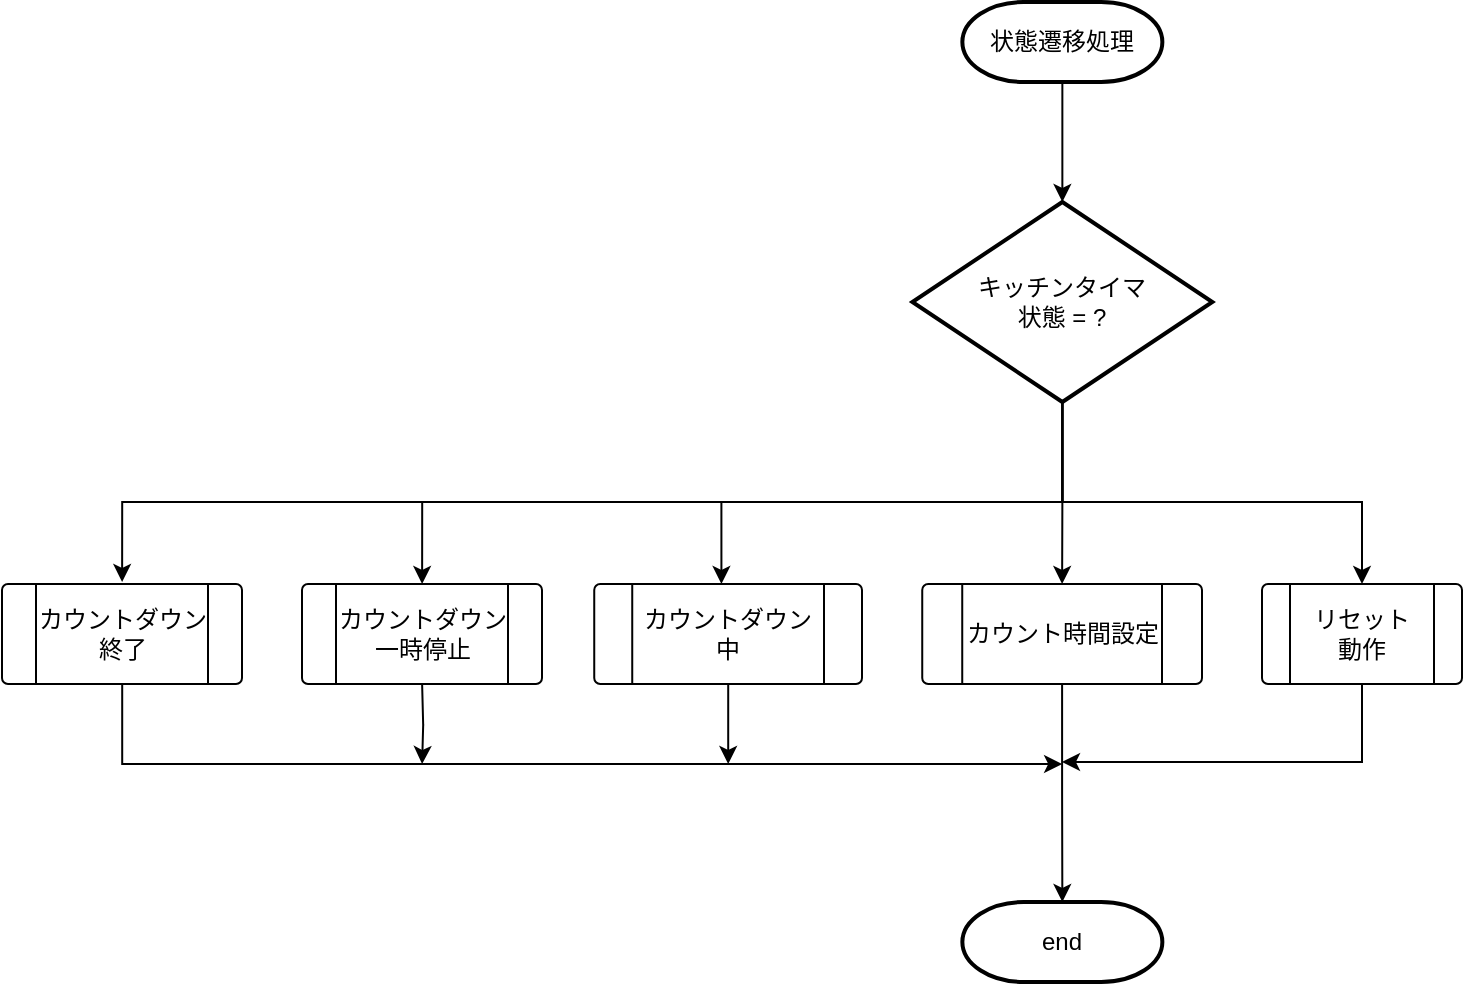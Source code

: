 <mxfile version="13.3.5" type="device" pages="6"><diagram id="Bt_VYkWsgdvNf8LFAZQL" name="状態遷移処理"><mxGraphModel dx="1827" dy="1161" grid="1" gridSize="10" guides="1" tooltips="1" connect="1" arrows="1" fold="1" page="1" pageScale="1" pageWidth="827" pageHeight="1169" math="0" shadow="0"><root><mxCell id="Fo9mTiif_kmbdRbm_oBY-0"/><mxCell id="Fo9mTiif_kmbdRbm_oBY-1" parent="Fo9mTiif_kmbdRbm_oBY-0"/><mxCell id="Fo9mTiif_kmbdRbm_oBY-2" value="" style="edgeStyle=orthogonalEdgeStyle;rounded=0;orthogonalLoop=1;jettySize=auto;html=1;" parent="Fo9mTiif_kmbdRbm_oBY-1" source="Fo9mTiif_kmbdRbm_oBY-6" edge="1"><mxGeometry relative="1" as="geometry"><mxPoint x="-239.94" y="601" as="targetPoint"/></mxGeometry></mxCell><mxCell id="Fo9mTiif_kmbdRbm_oBY-3" style="edgeStyle=orthogonalEdgeStyle;rounded=0;orthogonalLoop=1;jettySize=auto;html=1;entryX=0.5;entryY=0;entryDx=0;entryDy=0;" parent="Fo9mTiif_kmbdRbm_oBY-1" edge="1"><mxGeometry relative="1" as="geometry"><mxPoint x="-239.94" y="560" as="sourcePoint"/><Array as="points"><mxPoint x="-709.94" y="560"/></Array><mxPoint x="-709.94" y="600" as="targetPoint"/></mxGeometry></mxCell><mxCell id="Fo9mTiif_kmbdRbm_oBY-4" style="edgeStyle=orthogonalEdgeStyle;rounded=0;orthogonalLoop=1;jettySize=auto;html=1;entryX=0.5;entryY=0;entryDx=0;entryDy=0;" parent="Fo9mTiif_kmbdRbm_oBY-1" source="Fo9mTiif_kmbdRbm_oBY-6" edge="1"><mxGeometry relative="1" as="geometry"><Array as="points"><mxPoint x="-240" y="560"/><mxPoint x="-560" y="560"/></Array><mxPoint x="-559.94" y="601" as="targetPoint"/></mxGeometry></mxCell><mxCell id="Fo9mTiif_kmbdRbm_oBY-5" style="edgeStyle=orthogonalEdgeStyle;rounded=0;orthogonalLoop=1;jettySize=auto;html=1;entryX=0.475;entryY=0;entryDx=0;entryDy=0;entryPerimeter=0;" parent="Fo9mTiif_kmbdRbm_oBY-1" source="Fo9mTiif_kmbdRbm_oBY-6" target="Fo9mTiif_kmbdRbm_oBY-10" edge="1"><mxGeometry relative="1" as="geometry"><Array as="points"><mxPoint x="-240" y="560"/><mxPoint x="-410" y="560"/></Array></mxGeometry></mxCell><mxCell id="cRi014NsyembopC0yoF6-1" style="edgeStyle=orthogonalEdgeStyle;rounded=0;orthogonalLoop=1;jettySize=auto;html=1;" edge="1" parent="Fo9mTiif_kmbdRbm_oBY-1" source="Fo9mTiif_kmbdRbm_oBY-6" target="cRi014NsyembopC0yoF6-0"><mxGeometry relative="1" as="geometry"><Array as="points"><mxPoint x="-240" y="560"/><mxPoint x="-90" y="560"/></Array></mxGeometry></mxCell><mxCell id="Fo9mTiif_kmbdRbm_oBY-6" value="キッチンタイマ&lt;br&gt;状態 = ?" style="strokeWidth=2;html=1;shape=mxgraph.flowchart.decision;whiteSpace=wrap;" parent="Fo9mTiif_kmbdRbm_oBY-1" vertex="1"><mxGeometry x="-314.82" y="410" width="150" height="100" as="geometry"/></mxCell><mxCell id="Fo9mTiif_kmbdRbm_oBY-7" style="edgeStyle=orthogonalEdgeStyle;rounded=0;orthogonalLoop=1;jettySize=auto;html=1;" parent="Fo9mTiif_kmbdRbm_oBY-1" edge="1"><mxGeometry relative="1" as="geometry"><mxPoint x="-239.94" y="691" as="targetPoint"/><Array as="points"><mxPoint x="-709.94" y="691"/></Array><mxPoint x="-709.9" y="651" as="sourcePoint"/></mxGeometry></mxCell><mxCell id="Fo9mTiif_kmbdRbm_oBY-8" style="edgeStyle=orthogonalEdgeStyle;rounded=0;orthogonalLoop=1;jettySize=auto;html=1;" parent="Fo9mTiif_kmbdRbm_oBY-1" edge="1"><mxGeometry relative="1" as="geometry"><mxPoint x="-559.94" y="691" as="targetPoint"/><mxPoint x="-559.94" y="651" as="sourcePoint"/></mxGeometry></mxCell><mxCell id="Fo9mTiif_kmbdRbm_oBY-9" style="edgeStyle=orthogonalEdgeStyle;rounded=0;orthogonalLoop=1;jettySize=auto;html=1;" parent="Fo9mTiif_kmbdRbm_oBY-1" source="Fo9mTiif_kmbdRbm_oBY-10" edge="1"><mxGeometry relative="1" as="geometry"><mxPoint x="-406.94" y="691" as="targetPoint"/><Array as="points"><mxPoint x="-406.94" y="691"/></Array></mxGeometry></mxCell><mxCell id="Fo9mTiif_kmbdRbm_oBY-10" value="カウントダウン&lt;br&gt;中" style="verticalLabelPosition=middle;verticalAlign=middle;html=1;shape=process;whiteSpace=wrap;rounded=1;size=0.14;arcSize=6;labelPosition=center;align=center;" parent="Fo9mTiif_kmbdRbm_oBY-1" vertex="1"><mxGeometry x="-473.88" y="601" width="133.88" height="50" as="geometry"/></mxCell><mxCell id="Fo9mTiif_kmbdRbm_oBY-11" value="" style="edgeStyle=orthogonalEdgeStyle;rounded=0;orthogonalLoop=1;jettySize=auto;html=1;entryX=0.5;entryY=0;entryDx=0;entryDy=0;entryPerimeter=0;" parent="Fo9mTiif_kmbdRbm_oBY-1" source="Fo9mTiif_kmbdRbm_oBY-12" target="dtoQ_cVh7KK3qwAWxBRZ-2" edge="1"><mxGeometry relative="1" as="geometry"><mxPoint x="-239.94" y="751" as="targetPoint"/></mxGeometry></mxCell><mxCell id="Fo9mTiif_kmbdRbm_oBY-12" value="カウント時間設定" style="verticalLabelPosition=middle;verticalAlign=middle;html=1;shape=process;whiteSpace=wrap;rounded=1;size=0.14;arcSize=6;labelPosition=center;align=center;" parent="Fo9mTiif_kmbdRbm_oBY-1" vertex="1"><mxGeometry x="-309.88" y="601" width="139.88" height="50" as="geometry"/></mxCell><mxCell id="Fo9mTiif_kmbdRbm_oBY-13" value="カウントダウン&lt;br&gt;終了" style="verticalLabelPosition=middle;verticalAlign=middle;html=1;shape=process;whiteSpace=wrap;rounded=1;size=0.14;arcSize=6;labelPosition=center;align=center;" parent="Fo9mTiif_kmbdRbm_oBY-1" vertex="1"><mxGeometry x="-770" y="601" width="120" height="50" as="geometry"/></mxCell><mxCell id="Fo9mTiif_kmbdRbm_oBY-14" value="カウントダウン一時停止" style="verticalLabelPosition=middle;verticalAlign=middle;html=1;shape=process;whiteSpace=wrap;rounded=1;size=0.14;arcSize=6;labelPosition=center;align=center;" parent="Fo9mTiif_kmbdRbm_oBY-1" vertex="1"><mxGeometry x="-620" y="601" width="120" height="50" as="geometry"/></mxCell><mxCell id="dtoQ_cVh7KK3qwAWxBRZ-1" value="" style="edgeStyle=orthogonalEdgeStyle;rounded=0;orthogonalLoop=1;jettySize=auto;html=1;entryX=0.5;entryY=0;entryDx=0;entryDy=0;entryPerimeter=0;" parent="Fo9mTiif_kmbdRbm_oBY-1" source="dtoQ_cVh7KK3qwAWxBRZ-0" target="Fo9mTiif_kmbdRbm_oBY-6" edge="1"><mxGeometry relative="1" as="geometry"><mxPoint x="-239.94" y="370" as="targetPoint"/></mxGeometry></mxCell><mxCell id="dtoQ_cVh7KK3qwAWxBRZ-0" value="状態遷移処理" style="strokeWidth=2;html=1;shape=mxgraph.flowchart.terminator;whiteSpace=wrap;" parent="Fo9mTiif_kmbdRbm_oBY-1" vertex="1"><mxGeometry x="-289.82" y="310" width="100" height="40" as="geometry"/></mxCell><mxCell id="dtoQ_cVh7KK3qwAWxBRZ-2" value="end" style="strokeWidth=2;html=1;shape=mxgraph.flowchart.terminator;whiteSpace=wrap;" parent="Fo9mTiif_kmbdRbm_oBY-1" vertex="1"><mxGeometry x="-289.82" y="760" width="100" height="40" as="geometry"/></mxCell><mxCell id="cRi014NsyembopC0yoF6-2" style="edgeStyle=orthogonalEdgeStyle;rounded=0;orthogonalLoop=1;jettySize=auto;html=1;" edge="1" parent="Fo9mTiif_kmbdRbm_oBY-1" source="cRi014NsyembopC0yoF6-0"><mxGeometry relative="1" as="geometry"><mxPoint x="-240" y="690" as="targetPoint"/><Array as="points"><mxPoint x="-90" y="690"/></Array></mxGeometry></mxCell><mxCell id="cRi014NsyembopC0yoF6-0" value="リセット&lt;br&gt;動作" style="verticalLabelPosition=middle;verticalAlign=middle;html=1;shape=process;whiteSpace=wrap;rounded=1;size=0.14;arcSize=6;labelPosition=center;align=center;" vertex="1" parent="Fo9mTiif_kmbdRbm_oBY-1"><mxGeometry x="-140.0" y="601" width="100" height="50" as="geometry"/></mxCell></root></mxGraphModel></diagram><diagram name="カウント時間設定" id="tLyKWp7qAsRB28wac82U"><mxGraphModel dx="3324" dy="1644" grid="1" gridSize="10" guides="1" tooltips="1" connect="1" arrows="1" fold="1" page="1" pageScale="1" pageWidth="827" pageHeight="1169" math="0" shadow="0"><root><mxCell id="G7dOKKh25_MZbCcrWpyw-0"/><mxCell id="G7dOKKh25_MZbCcrWpyw-1" parent="G7dOKKh25_MZbCcrWpyw-0"/><mxCell id="YCsieXRak2XcZomdGNn9-15" value="" style="edgeStyle=orthogonalEdgeStyle;rounded=0;orthogonalLoop=1;jettySize=auto;html=1;entryX=0.5;entryY=0;entryDx=0;entryDy=0;entryPerimeter=0;" parent="G7dOKKh25_MZbCcrWpyw-1" source="G7dOKKh25_MZbCcrWpyw-2" target="PRw-ZUvJCtGYPwpCF5q1-1" edge="1"><mxGeometry relative="1" as="geometry"><mxPoint x="501" y="100" as="targetPoint"/></mxGeometry></mxCell><mxCell id="G7dOKKh25_MZbCcrWpyw-2" value="分スイッチ&lt;br&gt;処理" style="strokeWidth=2;html=1;shape=mxgraph.flowchart.terminator;whiteSpace=wrap;" parent="G7dOKKh25_MZbCcrWpyw-1" vertex="1"><mxGeometry x="480" y="50" width="100" height="40" as="geometry"/></mxCell><mxCell id="YCsieXRak2XcZomdGNn9-28" value="スイッチの状態&lt;br&gt;・押された状態 → 押して離した時&lt;br&gt;・押し続けている状態 → 押したあと、まだ離していない時" style="shape=note;whiteSpace=wrap;html=1;size=14;verticalAlign=top;align=left;spacingTop=-6;" parent="G7dOKKh25_MZbCcrWpyw-1" vertex="1"><mxGeometry x="226" y="90" width="190" height="70" as="geometry"/></mxCell><mxCell id="PRw-ZUvJCtGYPwpCF5q1-36" style="edgeStyle=orthogonalEdgeStyle;rounded=0;orthogonalLoop=1;jettySize=auto;html=1;exitX=0.497;exitY=0.982;exitDx=0;exitDy=0;exitPerimeter=0;" parent="G7dOKKh25_MZbCcrWpyw-1" source="XPm6FaZmmo4bMirsRHuz-5" edge="1"><mxGeometry relative="1" as="geometry"><mxPoint x="820" y="540" as="targetPoint"/><Array as="points"><mxPoint x="820" y="504"/><mxPoint x="820" y="504"/></Array><mxPoint x="820" y="490.5" as="sourcePoint"/></mxGeometry></mxCell><mxCell id="AEPvhZBk-K4YY_FG6Bck-11" style="edgeStyle=orthogonalEdgeStyle;rounded=0;orthogonalLoop=1;jettySize=auto;html=1;exitX=0.5;exitY=1;exitDx=0;exitDy=0;" parent="G7dOKKh25_MZbCcrWpyw-1" source="XPm6FaZmmo4bMirsRHuz-10" target="PRw-ZUvJCtGYPwpCF5q1-39" edge="1"><mxGeometry relative="1" as="geometry"><mxPoint x="530" y="484" as="sourcePoint"/><mxPoint x="530" y="839" as="targetPoint"/></mxGeometry></mxCell><mxCell id="PRw-ZUvJCtGYPwpCF5q1-5" value="" style="edgeStyle=orthogonalEdgeStyle;rounded=0;orthogonalLoop=1;jettySize=auto;html=1;entryX=0.5;entryY=0;entryDx=0;entryDy=0;" parent="G7dOKKh25_MZbCcrWpyw-1" source="PRw-ZUvJCtGYPwpCF5q1-1" target="XPm6FaZmmo4bMirsRHuz-37" edge="1"><mxGeometry relative="1" as="geometry"><mxPoint x="530" y="310" as="targetPoint"/><Array as="points"/></mxGeometry></mxCell><mxCell id="ePP8m3Le7ad55T8IsWoJ-17" style="edgeStyle=orthogonalEdgeStyle;rounded=0;orthogonalLoop=1;jettySize=auto;html=1;" parent="G7dOKKh25_MZbCcrWpyw-1" source="PRw-ZUvJCtGYPwpCF5q1-1" edge="1"><mxGeometry relative="1" as="geometry"><mxPoint x="531" y="540" as="targetPoint"/><Array as="points"><mxPoint x="530" y="260"/><mxPoint x="910" y="260"/><mxPoint x="910" y="540"/></Array></mxGeometry></mxCell><mxCell id="AEPvhZBk-K4YY_FG6Bck-16" style="edgeStyle=orthogonalEdgeStyle;rounded=0;orthogonalLoop=1;jettySize=auto;html=1;entryX=0.5;entryY=0;entryDx=0;entryDy=0;" parent="G7dOKKh25_MZbCcrWpyw-1" source="PRw-ZUvJCtGYPwpCF5q1-1" target="XPm6FaZmmo4bMirsRHuz-5" edge="1"><mxGeometry relative="1" as="geometry"><Array as="points"><mxPoint x="530" y="260"/><mxPoint x="820" y="260"/></Array><mxPoint x="820" y="324.5" as="targetPoint"/></mxGeometry></mxCell><mxCell id="XPm6FaZmmo4bMirsRHuz-1" style="edgeStyle=orthogonalEdgeStyle;rounded=0;orthogonalLoop=1;jettySize=auto;html=1;entryX=0.5;entryY=0;entryDx=0;entryDy=0;" edge="1" parent="G7dOKKh25_MZbCcrWpyw-1" source="PRw-ZUvJCtGYPwpCF5q1-1" target="XPm6FaZmmo4bMirsRHuz-32"><mxGeometry relative="1" as="geometry"><mxPoint x="680" y="300" as="targetPoint"/><Array as="points"><mxPoint x="530" y="260"/><mxPoint x="680" y="260"/></Array></mxGeometry></mxCell><mxCell id="PRw-ZUvJCtGYPwpCF5q1-1" value="分スイッチ&lt;br&gt;の&lt;br&gt;状態 = ?" style="strokeWidth=2;html=1;shape=mxgraph.flowchart.decision;whiteSpace=wrap;" parent="G7dOKKh25_MZbCcrWpyw-1" vertex="1"><mxGeometry x="465" y="128" width="130" height="100" as="geometry"/></mxCell><mxCell id="PRw-ZUvJCtGYPwpCF5q1-39" value="end" style="strokeWidth=2;html=1;shape=mxgraph.flowchart.terminator;whiteSpace=wrap;" parent="G7dOKKh25_MZbCcrWpyw-1" vertex="1"><mxGeometry x="480" y="563" width="100" height="40" as="geometry"/></mxCell><mxCell id="ePP8m3Le7ad55T8IsWoJ-2" value="長押し1段階" style="text;html=1;align=center;verticalAlign=middle;resizable=0;points=[];autosize=1;" parent="G7dOKKh25_MZbCcrWpyw-1" vertex="1"><mxGeometry x="690" y="265" width="80" height="20" as="geometry"/></mxCell><mxCell id="AEPvhZBk-K4YY_FG6Bck-38" value="" style="edgeStyle=orthogonalEdgeStyle;rounded=0;orthogonalLoop=1;jettySize=auto;html=1;" parent="G7dOKKh25_MZbCcrWpyw-1" source="AEPvhZBk-K4YY_FG6Bck-0" target="AEPvhZBk-K4YY_FG6Bck-3" edge="1"><mxGeometry relative="1" as="geometry"/></mxCell><mxCell id="AEPvhZBk-K4YY_FG6Bck-0" value="カウント時間設定" style="strokeWidth=2;html=1;shape=mxgraph.flowchart.terminator;whiteSpace=wrap;" parent="G7dOKKh25_MZbCcrWpyw-1" vertex="1"><mxGeometry x="90" y="10" width="100" height="40" as="geometry"/></mxCell><mxCell id="AEPvhZBk-K4YY_FG6Bck-39" value="" style="edgeStyle=orthogonalEdgeStyle;rounded=0;orthogonalLoop=1;jettySize=auto;html=1;" parent="G7dOKKh25_MZbCcrWpyw-1" source="AEPvhZBk-K4YY_FG6Bck-3" target="AEPvhZBk-K4YY_FG6Bck-4" edge="1"><mxGeometry relative="1" as="geometry"/></mxCell><mxCell id="AEPvhZBk-K4YY_FG6Bck-3" value="分スイッチ&lt;br&gt;処理" style="verticalLabelPosition=middle;verticalAlign=middle;html=1;shape=process;whiteSpace=wrap;rounded=1;size=0.14;arcSize=6;labelPosition=center;align=center;" parent="G7dOKKh25_MZbCcrWpyw-1" vertex="1"><mxGeometry x="90" y="88" width="100" height="60" as="geometry"/></mxCell><mxCell id="AEPvhZBk-K4YY_FG6Bck-40" value="" style="edgeStyle=orthogonalEdgeStyle;rounded=0;orthogonalLoop=1;jettySize=auto;html=1;entryX=0.5;entryY=0;entryDx=0;entryDy=0;entryPerimeter=0;" parent="G7dOKKh25_MZbCcrWpyw-1" source="AEPvhZBk-K4YY_FG6Bck-4" target="jn9VDQg3DoPVwZgLKGek-1" edge="1"><mxGeometry relative="1" as="geometry"><mxPoint x="140" y="336" as="targetPoint"/></mxGeometry></mxCell><mxCell id="AEPvhZBk-K4YY_FG6Bck-4" value="秒スイッチ&lt;br&gt;処理" style="verticalLabelPosition=middle;verticalAlign=middle;html=1;shape=process;whiteSpace=wrap;rounded=1;size=0.14;arcSize=6;labelPosition=center;align=center;" parent="G7dOKKh25_MZbCcrWpyw-1" vertex="1"><mxGeometry x="90" y="189" width="100" height="60" as="geometry"/></mxCell><mxCell id="AEPvhZBk-K4YY_FG6Bck-17" value="短押し&lt;br&gt;立ち上がり" style="text;html=1;align=center;verticalAlign=middle;resizable=0;points=[];autosize=1;" parent="G7dOKKh25_MZbCcrWpyw-1" vertex="1"><mxGeometry x="820" y="260" width="80" height="30" as="geometry"/></mxCell><mxCell id="AEPvhZBk-K4YY_FG6Bck-18" value="押されて&lt;br&gt;いない&lt;br&gt;or&lt;br&gt;その他" style="text;html=1;align=center;verticalAlign=middle;resizable=0;points=[];autosize=1;" parent="G7dOKKh25_MZbCcrWpyw-1" vertex="1"><mxGeometry x="910" y="265" width="60" height="60" as="geometry"/></mxCell><mxCell id="jn9VDQg3DoPVwZgLKGek-0" value="end" style="strokeWidth=2;html=1;shape=mxgraph.flowchart.terminator;whiteSpace=wrap;" parent="G7dOKKh25_MZbCcrWpyw-1" vertex="1"><mxGeometry x="90" y="1122" width="100" height="40" as="geometry"/></mxCell><mxCell id="jn9VDQg3DoPVwZgLKGek-2" value="" style="edgeStyle=orthogonalEdgeStyle;rounded=0;orthogonalLoop=1;jettySize=auto;html=1;" parent="G7dOKKh25_MZbCcrWpyw-1" source="jn9VDQg3DoPVwZgLKGek-1" edge="1"><mxGeometry relative="1" as="geometry"><mxPoint x="140" y="425" as="targetPoint"/></mxGeometry></mxCell><mxCell id="jn9VDQg3DoPVwZgLKGek-7" style="edgeStyle=orthogonalEdgeStyle;rounded=0;orthogonalLoop=1;jettySize=auto;html=1;" parent="G7dOKKh25_MZbCcrWpyw-1" source="jn9VDQg3DoPVwZgLKGek-1" edge="1"><mxGeometry relative="1" as="geometry"><mxPoint x="140" y="810" as="targetPoint"/><Array as="points"><mxPoint x="280" y="335"/><mxPoint x="280" y="810"/><mxPoint x="140" y="810"/></Array></mxGeometry></mxCell><mxCell id="jn9VDQg3DoPVwZgLKGek-1" value="スタートストップ&lt;br&gt;スイッチ状態は&lt;br&gt;ONか" style="strokeWidth=2;html=1;shape=mxgraph.flowchart.decision;whiteSpace=wrap;" parent="G7dOKKh25_MZbCcrWpyw-1" vertex="1"><mxGeometry x="60" y="285" width="160" height="100" as="geometry"/></mxCell><mxCell id="jn9VDQg3DoPVwZgLKGek-6" value="" style="edgeStyle=orthogonalEdgeStyle;rounded=0;orthogonalLoop=1;jettySize=auto;html=1;entryX=0.5;entryY=0;entryDx=0;entryDy=0;entryPerimeter=0;" parent="G7dOKKh25_MZbCcrWpyw-1" source="jn9VDQg3DoPVwZgLKGek-4" target="jn9VDQg3DoPVwZgLKGek-13" edge="1"><mxGeometry relative="1" as="geometry"><mxPoint x="140" y="690" as="targetPoint"/></mxGeometry></mxCell><mxCell id="jn9VDQg3DoPVwZgLKGek-4" value="キッチンタイマー状態を&lt;br&gt;カウントダウン中&lt;br&gt;へ変更" style="rounded=1;whiteSpace=wrap;html=1;absoluteArcSize=1;arcSize=14;strokeWidth=2;" parent="G7dOKKh25_MZbCcrWpyw-1" vertex="1"><mxGeometry x="70" y="730" width="140" height="55.5" as="geometry"/></mxCell><mxCell id="jn9VDQg3DoPVwZgLKGek-5" style="edgeStyle=orthogonalEdgeStyle;rounded=0;orthogonalLoop=1;jettySize=auto;html=1;exitX=0.5;exitY=1;exitDx=0;exitDy=0;" parent="G7dOKKh25_MZbCcrWpyw-1" source="jn9VDQg3DoPVwZgLKGek-4" target="jn9VDQg3DoPVwZgLKGek-4" edge="1"><mxGeometry relative="1" as="geometry"/></mxCell><mxCell id="jn9VDQg3DoPVwZgLKGek-9" value="NO" style="text;html=1;align=center;verticalAlign=middle;resizable=0;points=[];autosize=1;" parent="G7dOKKh25_MZbCcrWpyw-1" vertex="1"><mxGeometry x="220" y="315" width="30" height="20" as="geometry"/></mxCell><mxCell id="jn9VDQg3DoPVwZgLKGek-11" value="YES" style="text;html=1;align=center;verticalAlign=middle;resizable=0;points=[];autosize=1;" parent="G7dOKKh25_MZbCcrWpyw-1" vertex="1"><mxGeometry x="140" y="404" width="40" height="20" as="geometry"/></mxCell><mxCell id="jn9VDQg3DoPVwZgLKGek-17" value="" style="edgeStyle=orthogonalEdgeStyle;rounded=0;orthogonalLoop=1;jettySize=auto;html=1;entryX=0.5;entryY=0;entryDx=0;entryDy=0;" parent="G7dOKKh25_MZbCcrWpyw-1" source="jn9VDQg3DoPVwZgLKGek-13" target="jn9VDQg3DoPVwZgLKGek-16" edge="1"><mxGeometry relative="1" as="geometry"><mxPoint x="135" y="1000" as="targetPoint"/></mxGeometry></mxCell><mxCell id="jn9VDQg3DoPVwZgLKGek-19" value="" style="edgeStyle=orthogonalEdgeStyle;rounded=0;orthogonalLoop=1;jettySize=auto;html=1;" parent="G7dOKKh25_MZbCcrWpyw-1" source="jn9VDQg3DoPVwZgLKGek-13" edge="1"><mxGeometry relative="1" as="geometry"><mxPoint x="140" y="1082" as="targetPoint"/><Array as="points"><mxPoint x="275" y="900"/><mxPoint x="275" y="1082"/></Array></mxGeometry></mxCell><mxCell id="jn9VDQg3DoPVwZgLKGek-13" value="リセットスイッチ&lt;br&gt;状態はONか？" style="strokeWidth=2;html=1;shape=mxgraph.flowchart.decision;whiteSpace=wrap;" parent="G7dOKKh25_MZbCcrWpyw-1" vertex="1"><mxGeometry x="70" y="850" width="140" height="100" as="geometry"/></mxCell><mxCell id="jn9VDQg3DoPVwZgLKGek-14" value="NO" style="text;html=1;align=center;verticalAlign=middle;resizable=0;points=[];autosize=1;" parent="G7dOKKh25_MZbCcrWpyw-1" vertex="1"><mxGeometry x="205" y="872" width="30" height="20" as="geometry"/></mxCell><mxCell id="jn9VDQg3DoPVwZgLKGek-15" value="YES" style="text;html=1;align=center;verticalAlign=middle;resizable=0;points=[];autosize=1;" parent="G7dOKKh25_MZbCcrWpyw-1" vertex="1"><mxGeometry x="140" y="950" width="40" height="20" as="geometry"/></mxCell><mxCell id="jn9VDQg3DoPVwZgLKGek-18" value="" style="edgeStyle=orthogonalEdgeStyle;rounded=0;orthogonalLoop=1;jettySize=auto;html=1;" parent="G7dOKKh25_MZbCcrWpyw-1" source="jn9VDQg3DoPVwZgLKGek-16" target="jn9VDQg3DoPVwZgLKGek-0" edge="1"><mxGeometry relative="1" as="geometry"/></mxCell><mxCell id="jn9VDQg3DoPVwZgLKGek-16" value="キッチンタイマー状態を&lt;br&gt;リセット動作&lt;br&gt;へ変更" style="rounded=1;whiteSpace=wrap;html=1;absoluteArcSize=1;arcSize=14;strokeWidth=2;" parent="G7dOKKh25_MZbCcrWpyw-1" vertex="1"><mxGeometry x="70" y="1000" width="140" height="55.5" as="geometry"/></mxCell><mxCell id="LFLLbWJSGl_5q-Q_PBNA-1" value="" style="edgeStyle=orthogonalEdgeStyle;rounded=0;orthogonalLoop=1;jettySize=auto;html=1;" parent="G7dOKKh25_MZbCcrWpyw-1" source="GP8_F_OPg2LFv3zlBoKk-0" target="77CRqeWwYmDVRi6LsMXM-0" edge="1"><mxGeometry relative="1" as="geometry"/></mxCell><mxCell id="GP8_F_OPg2LFv3zlBoKk-0" value="スタートストップスイッチ状態をOFFにする" style="rounded=1;whiteSpace=wrap;html=1;absoluteArcSize=1;arcSize=14;strokeWidth=2;" parent="G7dOKKh25_MZbCcrWpyw-1" vertex="1"><mxGeometry x="70" y="429.5" width="140" height="55.5" as="geometry"/></mxCell><mxCell id="LFLLbWJSGl_5q-Q_PBNA-2" value="" style="edgeStyle=orthogonalEdgeStyle;rounded=0;orthogonalLoop=1;jettySize=auto;html=1;entryX=0.5;entryY=0;entryDx=0;entryDy=0;" parent="G7dOKKh25_MZbCcrWpyw-1" source="LFLLbWJSGl_5q-Q_PBNA-0" target="jn9VDQg3DoPVwZgLKGek-4" edge="1"><mxGeometry relative="1" as="geometry"><mxPoint x="140" y="649" as="targetPoint"/></mxGeometry></mxCell><mxCell id="LFLLbWJSGl_5q-Q_PBNA-0" value="タイマ割り込みの許可" style="rounded=1;whiteSpace=wrap;html=1;absoluteArcSize=1;arcSize=14;strokeWidth=2;" parent="G7dOKKh25_MZbCcrWpyw-1" vertex="1"><mxGeometry x="70" y="630" width="140" height="55.5" as="geometry"/></mxCell><mxCell id="77CRqeWwYmDVRi6LsMXM-1" value="" style="edgeStyle=orthogonalEdgeStyle;rounded=0;orthogonalLoop=1;jettySize=auto;html=1;" parent="G7dOKKh25_MZbCcrWpyw-1" source="77CRqeWwYmDVRi6LsMXM-0" target="LFLLbWJSGl_5q-Q_PBNA-0" edge="1"><mxGeometry relative="1" as="geometry"/></mxCell><mxCell id="77CRqeWwYmDVRi6LsMXM-0" value="タイマレジスタのクリア" style="rounded=1;whiteSpace=wrap;html=1;absoluteArcSize=1;arcSize=14;strokeWidth=2;" parent="G7dOKKh25_MZbCcrWpyw-1" vertex="1"><mxGeometry x="70" y="529" width="140" height="55.5" as="geometry"/></mxCell><mxCell id="XPm6FaZmmo4bMirsRHuz-2" value="長押し2段階" style="text;html=1;align=center;verticalAlign=middle;resizable=0;points=[];autosize=1;" vertex="1" parent="G7dOKKh25_MZbCcrWpyw-1"><mxGeometry x="530" y="265" width="80" height="20" as="geometry"/></mxCell><mxCell id="XPm6FaZmmo4bMirsRHuz-5" value="1分&lt;br&gt;増やす" style="rounded=1;whiteSpace=wrap;html=1;absoluteArcSize=1;arcSize=14;strokeWidth=2;" vertex="1" parent="G7dOKKh25_MZbCcrWpyw-1"><mxGeometry x="760" y="439" width="120" height="40" as="geometry"/></mxCell><mxCell id="XPm6FaZmmo4bMirsRHuz-11" value="" style="edgeStyle=orthogonalEdgeStyle;rounded=0;orthogonalLoop=1;jettySize=auto;html=1;" edge="1" parent="G7dOKKh25_MZbCcrWpyw-1" source="XPm6FaZmmo4bMirsRHuz-9"><mxGeometry relative="1" as="geometry"><mxPoint x="680" y="534" as="targetPoint"/></mxGeometry></mxCell><mxCell id="XPm6FaZmmo4bMirsRHuz-9" value="1分&lt;br&gt;増やす" style="rounded=1;whiteSpace=wrap;html=1;absoluteArcSize=1;arcSize=14;strokeWidth=2;" vertex="1" parent="G7dOKKh25_MZbCcrWpyw-1"><mxGeometry x="620" y="439" width="120" height="40" as="geometry"/></mxCell><mxCell id="XPm6FaZmmo4bMirsRHuz-10" value="10分&lt;br&gt;増やす" style="rounded=1;whiteSpace=wrap;html=1;absoluteArcSize=1;arcSize=14;strokeWidth=2;" vertex="1" parent="G7dOKKh25_MZbCcrWpyw-1"><mxGeometry x="470" y="439" width="120" height="40" as="geometry"/></mxCell><mxCell id="XPm6FaZmmo4bMirsRHuz-31" style="edgeStyle=orthogonalEdgeStyle;rounded=0;orthogonalLoop=1;jettySize=auto;html=1;entryX=0.5;entryY=0;entryDx=0;entryDy=0;exitX=0.5;exitY=1;exitDx=0;exitDy=0;" edge="1" parent="G7dOKKh25_MZbCcrWpyw-1" source="XPm6FaZmmo4bMirsRHuz-32" target="XPm6FaZmmo4bMirsRHuz-9"><mxGeometry relative="1" as="geometry"><mxPoint x="680" y="385" as="sourcePoint"/></mxGeometry></mxCell><mxCell id="XPm6FaZmmo4bMirsRHuz-32" value="0.25秒 待つ" style="shape=process;whiteSpace=wrap;html=1;backgroundOutline=1;" vertex="1" parent="G7dOKKh25_MZbCcrWpyw-1"><mxGeometry x="620" y="325" width="120" height="60" as="geometry"/></mxCell><mxCell id="XPm6FaZmmo4bMirsRHuz-38" value="" style="edgeStyle=orthogonalEdgeStyle;rounded=0;orthogonalLoop=1;jettySize=auto;html=1;" edge="1" parent="G7dOKKh25_MZbCcrWpyw-1" source="XPm6FaZmmo4bMirsRHuz-37" target="XPm6FaZmmo4bMirsRHuz-10"><mxGeometry relative="1" as="geometry"/></mxCell><mxCell id="XPm6FaZmmo4bMirsRHuz-37" value="0.25秒 待つ" style="shape=process;whiteSpace=wrap;html=1;backgroundOutline=1;" vertex="1" parent="G7dOKKh25_MZbCcrWpyw-1"><mxGeometry x="470" y="325" width="120" height="60" as="geometry"/></mxCell><mxCell id="XPm6FaZmmo4bMirsRHuz-39" value="" style="edgeStyle=orthogonalEdgeStyle;rounded=0;orthogonalLoop=1;jettySize=auto;html=1;entryX=0.5;entryY=0;entryDx=0;entryDy=0;entryPerimeter=0;" edge="1" parent="G7dOKKh25_MZbCcrWpyw-1" source="XPm6FaZmmo4bMirsRHuz-40" target="XPm6FaZmmo4bMirsRHuz-47"><mxGeometry relative="1" as="geometry"><mxPoint x="1056" y="100" as="targetPoint"/></mxGeometry></mxCell><mxCell id="XPm6FaZmmo4bMirsRHuz-40" value="秒スイッチ&lt;br&gt;処理" style="strokeWidth=2;html=1;shape=mxgraph.flowchart.terminator;whiteSpace=wrap;" vertex="1" parent="G7dOKKh25_MZbCcrWpyw-1"><mxGeometry x="1035" y="50" width="100" height="40" as="geometry"/></mxCell><mxCell id="XPm6FaZmmo4bMirsRHuz-41" style="edgeStyle=orthogonalEdgeStyle;rounded=0;orthogonalLoop=1;jettySize=auto;html=1;exitX=0.497;exitY=0.982;exitDx=0;exitDy=0;exitPerimeter=0;" edge="1" parent="G7dOKKh25_MZbCcrWpyw-1" source="XPm6FaZmmo4bMirsRHuz-53"><mxGeometry relative="1" as="geometry"><mxPoint x="1375.0" y="540" as="targetPoint"/><Array as="points"><mxPoint x="1375" y="504"/><mxPoint x="1375" y="504"/></Array><mxPoint x="1375" y="490.5" as="sourcePoint"/></mxGeometry></mxCell><mxCell id="XPm6FaZmmo4bMirsRHuz-42" style="edgeStyle=orthogonalEdgeStyle;rounded=0;orthogonalLoop=1;jettySize=auto;html=1;exitX=0.5;exitY=1;exitDx=0;exitDy=0;" edge="1" parent="G7dOKKh25_MZbCcrWpyw-1" source="XPm6FaZmmo4bMirsRHuz-56" target="XPm6FaZmmo4bMirsRHuz-48"><mxGeometry relative="1" as="geometry"><mxPoint x="1085" y="484" as="sourcePoint"/><mxPoint x="1085" y="839" as="targetPoint"/></mxGeometry></mxCell><mxCell id="XPm6FaZmmo4bMirsRHuz-43" value="" style="edgeStyle=orthogonalEdgeStyle;rounded=0;orthogonalLoop=1;jettySize=auto;html=1;entryX=0.5;entryY=0;entryDx=0;entryDy=0;" edge="1" parent="G7dOKKh25_MZbCcrWpyw-1" source="XPm6FaZmmo4bMirsRHuz-47" target="XPm6FaZmmo4bMirsRHuz-60"><mxGeometry relative="1" as="geometry"><mxPoint x="1085" y="310" as="targetPoint"/><Array as="points"/></mxGeometry></mxCell><mxCell id="XPm6FaZmmo4bMirsRHuz-44" style="edgeStyle=orthogonalEdgeStyle;rounded=0;orthogonalLoop=1;jettySize=auto;html=1;" edge="1" parent="G7dOKKh25_MZbCcrWpyw-1" source="XPm6FaZmmo4bMirsRHuz-47"><mxGeometry relative="1" as="geometry"><mxPoint x="1086" y="540" as="targetPoint"/><Array as="points"><mxPoint x="1085" y="260"/><mxPoint x="1465" y="260"/><mxPoint x="1465" y="540"/></Array></mxGeometry></mxCell><mxCell id="XPm6FaZmmo4bMirsRHuz-45" style="edgeStyle=orthogonalEdgeStyle;rounded=0;orthogonalLoop=1;jettySize=auto;html=1;entryX=0.5;entryY=0;entryDx=0;entryDy=0;" edge="1" parent="G7dOKKh25_MZbCcrWpyw-1" source="XPm6FaZmmo4bMirsRHuz-47" target="XPm6FaZmmo4bMirsRHuz-53"><mxGeometry relative="1" as="geometry"><Array as="points"><mxPoint x="1085" y="260"/><mxPoint x="1375" y="260"/></Array><mxPoint x="1375" y="324.5" as="targetPoint"/></mxGeometry></mxCell><mxCell id="XPm6FaZmmo4bMirsRHuz-46" style="edgeStyle=orthogonalEdgeStyle;rounded=0;orthogonalLoop=1;jettySize=auto;html=1;entryX=0.5;entryY=0;entryDx=0;entryDy=0;" edge="1" parent="G7dOKKh25_MZbCcrWpyw-1" source="XPm6FaZmmo4bMirsRHuz-47" target="XPm6FaZmmo4bMirsRHuz-58"><mxGeometry relative="1" as="geometry"><mxPoint x="1235" y="300" as="targetPoint"/><Array as="points"><mxPoint x="1085" y="260"/><mxPoint x="1235" y="260"/></Array></mxGeometry></mxCell><mxCell id="XPm6FaZmmo4bMirsRHuz-47" value="秒スイッチ&lt;br&gt;の&lt;br&gt;状態 = ?" style="strokeWidth=2;html=1;shape=mxgraph.flowchart.decision;whiteSpace=wrap;" vertex="1" parent="G7dOKKh25_MZbCcrWpyw-1"><mxGeometry x="1020" y="128" width="130" height="100" as="geometry"/></mxCell><mxCell id="XPm6FaZmmo4bMirsRHuz-48" value="end" style="strokeWidth=2;html=1;shape=mxgraph.flowchart.terminator;whiteSpace=wrap;" vertex="1" parent="G7dOKKh25_MZbCcrWpyw-1"><mxGeometry x="1035" y="563" width="100" height="40" as="geometry"/></mxCell><mxCell id="XPm6FaZmmo4bMirsRHuz-49" value="長押し1段階" style="text;html=1;align=center;verticalAlign=middle;resizable=0;points=[];autosize=1;" vertex="1" parent="G7dOKKh25_MZbCcrWpyw-1"><mxGeometry x="1245" y="265" width="80" height="20" as="geometry"/></mxCell><mxCell id="XPm6FaZmmo4bMirsRHuz-50" value="短押し&lt;br&gt;立ち上がり" style="text;html=1;align=center;verticalAlign=middle;resizable=0;points=[];autosize=1;" vertex="1" parent="G7dOKKh25_MZbCcrWpyw-1"><mxGeometry x="1375" y="260" width="80" height="30" as="geometry"/></mxCell><mxCell id="XPm6FaZmmo4bMirsRHuz-51" value="押されて&lt;br&gt;いない&lt;br&gt;or&lt;br&gt;その他" style="text;html=1;align=center;verticalAlign=middle;resizable=0;points=[];autosize=1;" vertex="1" parent="G7dOKKh25_MZbCcrWpyw-1"><mxGeometry x="1465" y="265" width="60" height="60" as="geometry"/></mxCell><mxCell id="XPm6FaZmmo4bMirsRHuz-52" value="長押し2段階" style="text;html=1;align=center;verticalAlign=middle;resizable=0;points=[];autosize=1;" vertex="1" parent="G7dOKKh25_MZbCcrWpyw-1"><mxGeometry x="1085" y="265" width="80" height="20" as="geometry"/></mxCell><mxCell id="XPm6FaZmmo4bMirsRHuz-53" value="1秒&lt;br&gt;増やす" style="rounded=1;whiteSpace=wrap;html=1;absoluteArcSize=1;arcSize=14;strokeWidth=2;" vertex="1" parent="G7dOKKh25_MZbCcrWpyw-1"><mxGeometry x="1315" y="439" width="120" height="40" as="geometry"/></mxCell><mxCell id="XPm6FaZmmo4bMirsRHuz-54" value="" style="edgeStyle=orthogonalEdgeStyle;rounded=0;orthogonalLoop=1;jettySize=auto;html=1;" edge="1" parent="G7dOKKh25_MZbCcrWpyw-1" source="XPm6FaZmmo4bMirsRHuz-55"><mxGeometry relative="1" as="geometry"><mxPoint x="1235.0" y="534.0" as="targetPoint"/></mxGeometry></mxCell><mxCell id="XPm6FaZmmo4bMirsRHuz-55" value="1秒&lt;br&gt;増やす" style="rounded=1;whiteSpace=wrap;html=1;absoluteArcSize=1;arcSize=14;strokeWidth=2;" vertex="1" parent="G7dOKKh25_MZbCcrWpyw-1"><mxGeometry x="1175" y="439" width="120" height="40" as="geometry"/></mxCell><mxCell id="XPm6FaZmmo4bMirsRHuz-56" value="10秒&lt;br&gt;増やす" style="rounded=1;whiteSpace=wrap;html=1;absoluteArcSize=1;arcSize=14;strokeWidth=2;" vertex="1" parent="G7dOKKh25_MZbCcrWpyw-1"><mxGeometry x="1025" y="439" width="120" height="40" as="geometry"/></mxCell><mxCell id="XPm6FaZmmo4bMirsRHuz-57" style="edgeStyle=orthogonalEdgeStyle;rounded=0;orthogonalLoop=1;jettySize=auto;html=1;entryX=0.5;entryY=0;entryDx=0;entryDy=0;exitX=0.5;exitY=1;exitDx=0;exitDy=0;" edge="1" parent="G7dOKKh25_MZbCcrWpyw-1" source="XPm6FaZmmo4bMirsRHuz-58" target="XPm6FaZmmo4bMirsRHuz-55"><mxGeometry relative="1" as="geometry"><mxPoint x="1235" y="385" as="sourcePoint"/></mxGeometry></mxCell><mxCell id="XPm6FaZmmo4bMirsRHuz-58" value="0.25秒 待つ" style="shape=process;whiteSpace=wrap;html=1;backgroundOutline=1;" vertex="1" parent="G7dOKKh25_MZbCcrWpyw-1"><mxGeometry x="1175" y="325" width="120" height="60" as="geometry"/></mxCell><mxCell id="XPm6FaZmmo4bMirsRHuz-59" value="" style="edgeStyle=orthogonalEdgeStyle;rounded=0;orthogonalLoop=1;jettySize=auto;html=1;" edge="1" parent="G7dOKKh25_MZbCcrWpyw-1" source="XPm6FaZmmo4bMirsRHuz-60" target="XPm6FaZmmo4bMirsRHuz-56"><mxGeometry relative="1" as="geometry"/></mxCell><mxCell id="XPm6FaZmmo4bMirsRHuz-60" value="0.25秒 待つ" style="shape=process;whiteSpace=wrap;html=1;backgroundOutline=1;" vertex="1" parent="G7dOKKh25_MZbCcrWpyw-1"><mxGeometry x="1025" y="325" width="120" height="60" as="geometry"/></mxCell></root></mxGraphModel></diagram><diagram id="ApdN0Do8rHfRJoGloW02" name="カウントダウン中"><mxGraphModel dx="1662" dy="822" grid="1" gridSize="10" guides="1" tooltips="1" connect="1" arrows="1" fold="1" page="1" pageScale="1" pageWidth="827" pageHeight="1169" math="0" shadow="0"><root><mxCell id="AMEoopWXpkUFUwwx2Ymg-0"/><mxCell id="AMEoopWXpkUFUwwx2Ymg-1" parent="AMEoopWXpkUFUwwx2Ymg-0"/><mxCell id="oTqrKt2ofnrIln7Au7Of-3" value="" style="edgeStyle=orthogonalEdgeStyle;rounded=0;orthogonalLoop=1;jettySize=auto;html=1;" parent="AMEoopWXpkUFUwwx2Ymg-1" source="oTqrKt2ofnrIln7Au7Of-0" edge="1"><mxGeometry relative="1" as="geometry"><mxPoint x="140" y="170" as="targetPoint"/></mxGeometry></mxCell><mxCell id="oTqrKt2ofnrIln7Au7Of-0" value="カウントダウン中" style="strokeWidth=2;html=1;shape=mxgraph.flowchart.terminator;whiteSpace=wrap;" parent="AMEoopWXpkUFUwwx2Ymg-1" vertex="1"><mxGeometry x="90" y="90" width="100" height="40" as="geometry"/></mxCell><mxCell id="oTqrKt2ofnrIln7Au7Of-1" value="end" style="strokeWidth=2;html=1;shape=mxgraph.flowchart.terminator;whiteSpace=wrap;" parent="AMEoopWXpkUFUwwx2Ymg-1" vertex="1"><mxGeometry x="90" y="1040" width="100" height="40" as="geometry"/></mxCell><mxCell id="oTqrKt2ofnrIln7Au7Of-4" value="" style="edgeStyle=orthogonalEdgeStyle;rounded=0;orthogonalLoop=1;jettySize=auto;html=1;entryX=0.5;entryY=0;entryDx=0;entryDy=0;exitX=0.5;exitY=1;exitDx=0;exitDy=0;exitPerimeter=0;" parent="AMEoopWXpkUFUwwx2Ymg-1" source="UqKfyyQJEM5Bgd45Njap-0" target="9HeeWBV7_S5DVHuAVdhk-0" edge="1"><mxGeometry relative="1" as="geometry"><mxPoint x="140" y="840" as="targetPoint"/><mxPoint x="140.0" y="750" as="sourcePoint"/></mxGeometry></mxCell><mxCell id="tfzbtnKLrfKvkDSBLnM6-1" style="edgeStyle=orthogonalEdgeStyle;rounded=0;orthogonalLoop=1;jettySize=auto;html=1;" parent="AMEoopWXpkUFUwwx2Ymg-1" source="UqKfyyQJEM5Bgd45Njap-0" edge="1"><mxGeometry relative="1" as="geometry"><mxPoint x="140" y="990" as="targetPoint"/><Array as="points"><mxPoint x="260" y="680"/><mxPoint x="260" y="990"/><mxPoint x="140" y="990"/></Array></mxGeometry></mxCell><mxCell id="UqKfyyQJEM5Bgd45Njap-0" value="スタートストップスイッチ&lt;br&gt;状態はONか" style="strokeWidth=2;html=1;shape=mxgraph.flowchart.decision;whiteSpace=wrap;" parent="AMEoopWXpkUFUwwx2Ymg-1" vertex="1"><mxGeometry x="50" y="630" width="180" height="100" as="geometry"/></mxCell><mxCell id="9HeeWBV7_S5DVHuAVdhk-2" value="" style="edgeStyle=orthogonalEdgeStyle;rounded=0;orthogonalLoop=1;jettySize=auto;html=1;" parent="AMEoopWXpkUFUwwx2Ymg-1" source="tfzbtnKLrfKvkDSBLnM6-0" target="oTqrKt2ofnrIln7Au7Of-1" edge="1"><mxGeometry relative="1" as="geometry"/></mxCell><mxCell id="tfzbtnKLrfKvkDSBLnM6-0" value="キッチンタイマー状態を&lt;br&gt;カウントダウン一時停止&lt;br&gt;へ変更" style="rounded=1;whiteSpace=wrap;html=1;absoluteArcSize=1;arcSize=14;strokeWidth=2;" parent="AMEoopWXpkUFUwwx2Ymg-1" vertex="1"><mxGeometry x="60" y="910" width="160" height="60" as="geometry"/></mxCell><mxCell id="tfzbtnKLrfKvkDSBLnM6-3" value="NO" style="text;html=1;align=center;verticalAlign=middle;resizable=0;points=[];autosize=1;" parent="AMEoopWXpkUFUwwx2Ymg-1" vertex="1"><mxGeometry x="230" y="660" width="30" height="20" as="geometry"/></mxCell><mxCell id="tfzbtnKLrfKvkDSBLnM6-4" value="YES" style="text;html=1;align=center;verticalAlign=middle;resizable=0;points=[];autosize=1;" parent="AMEoopWXpkUFUwwx2Ymg-1" vertex="1"><mxGeometry x="140" y="739" width="40" height="20" as="geometry"/></mxCell><mxCell id="9HeeWBV7_S5DVHuAVdhk-1" value="" style="edgeStyle=orthogonalEdgeStyle;rounded=0;orthogonalLoop=1;jettySize=auto;html=1;" parent="AMEoopWXpkUFUwwx2Ymg-1" source="9HeeWBV7_S5DVHuAVdhk-0" target="tfzbtnKLrfKvkDSBLnM6-0" edge="1"><mxGeometry relative="1" as="geometry"/></mxCell><mxCell id="9HeeWBV7_S5DVHuAVdhk-0" value="タイマ割込みを禁止" style="rounded=1;whiteSpace=wrap;html=1;absoluteArcSize=1;arcSize=14;strokeWidth=2;" parent="AMEoopWXpkUFUwwx2Ymg-1" vertex="1"><mxGeometry x="60" y="800" width="160" height="60" as="geometry"/></mxCell><mxCell id="9HeeWBV7_S5DVHuAVdhk-7" value="" style="edgeStyle=orthogonalEdgeStyle;rounded=0;orthogonalLoop=1;jettySize=auto;html=1;" parent="AMEoopWXpkUFUwwx2Ymg-1" source="9HeeWBV7_S5DVHuAVdhk-3" target="9HeeWBV7_S5DVHuAVdhk-6" edge="1"><mxGeometry relative="1" as="geometry"/></mxCell><mxCell id="9HeeWBV7_S5DVHuAVdhk-9" style="edgeStyle=orthogonalEdgeStyle;rounded=0;orthogonalLoop=1;jettySize=auto;html=1;" parent="AMEoopWXpkUFUwwx2Ymg-1" source="9HeeWBV7_S5DVHuAVdhk-3" edge="1"><mxGeometry relative="1" as="geometry"><mxPoint x="140" y="560" as="targetPoint"/><Array as="points"><mxPoint x="270" y="220"/><mxPoint x="270" y="560"/></Array></mxGeometry></mxCell><mxCell id="9HeeWBV7_S5DVHuAVdhk-3" value="カウントは00m00sか" style="strokeWidth=2;html=1;shape=mxgraph.flowchart.decision;whiteSpace=wrap;" parent="AMEoopWXpkUFUwwx2Ymg-1" vertex="1"><mxGeometry x="50" y="170" width="180" height="100" as="geometry"/></mxCell><mxCell id="9HeeWBV7_S5DVHuAVdhk-8" value="" style="edgeStyle=orthogonalEdgeStyle;rounded=0;orthogonalLoop=1;jettySize=auto;html=1;entryX=0.5;entryY=0;entryDx=0;entryDy=0;entryPerimeter=0;" parent="AMEoopWXpkUFUwwx2Ymg-1" source="9HeeWBV7_S5DVHuAVdhk-4" target="UqKfyyQJEM5Bgd45Njap-0" edge="1"><mxGeometry relative="1" as="geometry"><mxPoint x="140" y="590" as="targetPoint"/></mxGeometry></mxCell><mxCell id="9HeeWBV7_S5DVHuAVdhk-4" value="キッチンタイマー状態を&lt;br&gt;カウントダウン終了&lt;br&gt;へ変更" style="rounded=1;whiteSpace=wrap;html=1;absoluteArcSize=1;arcSize=14;strokeWidth=2;" parent="AMEoopWXpkUFUwwx2Ymg-1" vertex="1"><mxGeometry x="60" y="450" width="160" height="60" as="geometry"/></mxCell><mxCell id="9HeeWBV7_S5DVHuAVdhk-5" value="" style="edgeStyle=orthogonalEdgeStyle;rounded=0;orthogonalLoop=1;jettySize=auto;html=1;" parent="AMEoopWXpkUFUwwx2Ymg-1" source="9HeeWBV7_S5DVHuAVdhk-6" target="9HeeWBV7_S5DVHuAVdhk-4" edge="1"><mxGeometry relative="1" as="geometry"/></mxCell><mxCell id="9HeeWBV7_S5DVHuAVdhk-6" value="タイマ割込みを禁止" style="rounded=1;whiteSpace=wrap;html=1;absoluteArcSize=1;arcSize=14;strokeWidth=2;" parent="AMEoopWXpkUFUwwx2Ymg-1" vertex="1"><mxGeometry x="60" y="340" width="160" height="60" as="geometry"/></mxCell><mxCell id="9HeeWBV7_S5DVHuAVdhk-10" value="NO" style="text;html=1;align=center;verticalAlign=middle;resizable=0;points=[];autosize=1;" parent="AMEoopWXpkUFUwwx2Ymg-1" vertex="1"><mxGeometry x="230" y="200" width="30" height="20" as="geometry"/></mxCell><mxCell id="9HeeWBV7_S5DVHuAVdhk-11" value="YES" style="text;html=1;align=center;verticalAlign=middle;resizable=0;points=[];autosize=1;" parent="AMEoopWXpkUFUwwx2Ymg-1" vertex="1"><mxGeometry x="140" y="270" width="40" height="20" as="geometry"/></mxCell></root></mxGraphModel></diagram><diagram id="FYVQpJKrqt11ZEPrb5Kx" name="カウントダウン一時停止"><mxGraphModel dx="1662" dy="822" grid="1" gridSize="10" guides="1" tooltips="1" connect="1" arrows="1" fold="1" page="1" pageScale="1" pageWidth="827" pageHeight="1169" math="0" shadow="0"><root><mxCell id="SIlA9_EESfK2vEweb6vJ-0"/><mxCell id="SIlA9_EESfK2vEweb6vJ-1" parent="SIlA9_EESfK2vEweb6vJ-0"/><mxCell id="AK1Su5rPMmc8OQMcSRr_-7" value="" style="edgeStyle=orthogonalEdgeStyle;rounded=0;orthogonalLoop=1;jettySize=auto;html=1;" parent="SIlA9_EESfK2vEweb6vJ-1" source="sTKjzUGiw4Y1teFHXje_-0" target="AK1Su5rPMmc8OQMcSRr_-1" edge="1"><mxGeometry relative="1" as="geometry"/></mxCell><mxCell id="sTKjzUGiw4Y1teFHXje_-0" value="カウントダウン&lt;br&gt;一時停止" style="strokeWidth=2;html=1;shape=mxgraph.flowchart.terminator;whiteSpace=wrap;" parent="SIlA9_EESfK2vEweb6vJ-1" vertex="1"><mxGeometry x="90" y="40" width="100" height="40" as="geometry"/></mxCell><mxCell id="sTKjzUGiw4Y1teFHXje_-1" value="end" style="strokeWidth=2;html=1;shape=mxgraph.flowchart.terminator;whiteSpace=wrap;" parent="SIlA9_EESfK2vEweb6vJ-1" vertex="1"><mxGeometry x="90" y="820" width="100" height="40" as="geometry"/></mxCell><mxCell id="AK1Su5rPMmc8OQMcSRr_-0" style="edgeStyle=orthogonalEdgeStyle;rounded=0;orthogonalLoop=1;jettySize=auto;html=1;" parent="SIlA9_EESfK2vEweb6vJ-1" source="AK1Su5rPMmc8OQMcSRr_-1" edge="1"><mxGeometry relative="1" as="geometry"><mxPoint x="140" y="480" as="targetPoint"/><Array as="points"><mxPoint x="260" y="160"/><mxPoint x="260" y="480"/></Array></mxGeometry></mxCell><mxCell id="aqa5w3z1rBwVPsxaeD4_-1" value="" style="edgeStyle=orthogonalEdgeStyle;rounded=0;orthogonalLoop=1;jettySize=auto;html=1;" parent="SIlA9_EESfK2vEweb6vJ-1" source="AK1Su5rPMmc8OQMcSRr_-1" target="aqa5w3z1rBwVPsxaeD4_-0" edge="1"><mxGeometry relative="1" as="geometry"/></mxCell><mxCell id="AK1Su5rPMmc8OQMcSRr_-1" value="スタートストップスイッチ&lt;br&gt;状態はONか" style="strokeWidth=2;html=1;shape=mxgraph.flowchart.decision;whiteSpace=wrap;" parent="SIlA9_EESfK2vEweb6vJ-1" vertex="1"><mxGeometry x="50" y="110" width="180" height="100" as="geometry"/></mxCell><mxCell id="AK1Su5rPMmc8OQMcSRr_-6" value="" style="edgeStyle=orthogonalEdgeStyle;rounded=0;orthogonalLoop=1;jettySize=auto;html=1;entryX=0.5;entryY=0;entryDx=0;entryDy=0;entryPerimeter=0;" parent="SIlA9_EESfK2vEweb6vJ-1" source="AK1Su5rPMmc8OQMcSRr_-2" target="6POlk7U-W92O7Kpm7UwY-2" edge="1"><mxGeometry relative="1" as="geometry"><Array as="points"/></mxGeometry></mxCell><mxCell id="AK1Su5rPMmc8OQMcSRr_-2" value="キッチンタイマー状態を&lt;br&gt;カウントダウン中&lt;br&gt;へ変更" style="rounded=1;whiteSpace=wrap;html=1;absoluteArcSize=1;arcSize=14;strokeWidth=2;" parent="SIlA9_EESfK2vEweb6vJ-1" vertex="1"><mxGeometry x="60" y="370" width="160" height="60" as="geometry"/></mxCell><mxCell id="AK1Su5rPMmc8OQMcSRr_-3" value="NO" style="text;html=1;align=center;verticalAlign=middle;resizable=0;points=[];autosize=1;" parent="SIlA9_EESfK2vEweb6vJ-1" vertex="1"><mxGeometry x="230" y="140" width="30" height="20" as="geometry"/></mxCell><mxCell id="AK1Su5rPMmc8OQMcSRr_-4" value="YES" style="text;html=1;align=center;verticalAlign=middle;resizable=0;points=[];autosize=1;" parent="SIlA9_EESfK2vEweb6vJ-1" vertex="1"><mxGeometry x="150" y="210" width="40" height="20" as="geometry"/></mxCell><mxCell id="6POlk7U-W92O7Kpm7UwY-0" value="" style="edgeStyle=orthogonalEdgeStyle;rounded=0;orthogonalLoop=1;jettySize=auto;html=1;entryX=0.5;entryY=0;entryDx=0;entryDy=0;" parent="SIlA9_EESfK2vEweb6vJ-1" source="6POlk7U-W92O7Kpm7UwY-2" target="6POlk7U-W92O7Kpm7UwY-5" edge="1"><mxGeometry relative="1" as="geometry"><mxPoint x="135" y="700" as="targetPoint"/></mxGeometry></mxCell><mxCell id="6POlk7U-W92O7Kpm7UwY-1" value="" style="edgeStyle=orthogonalEdgeStyle;rounded=0;orthogonalLoop=1;jettySize=auto;html=1;" parent="SIlA9_EESfK2vEweb6vJ-1" source="6POlk7U-W92O7Kpm7UwY-2" edge="1"><mxGeometry relative="1" as="geometry"><mxPoint x="140" y="782" as="targetPoint"/><Array as="points"><mxPoint x="275" y="570"/><mxPoint x="275" y="782"/></Array></mxGeometry></mxCell><mxCell id="6POlk7U-W92O7Kpm7UwY-2" value="リセットスイッチ&lt;br&gt;状態はONか？" style="strokeWidth=2;html=1;shape=mxgraph.flowchart.decision;whiteSpace=wrap;" parent="SIlA9_EESfK2vEweb6vJ-1" vertex="1"><mxGeometry x="70" y="520" width="140" height="100" as="geometry"/></mxCell><mxCell id="6POlk7U-W92O7Kpm7UwY-3" value="NO" style="text;html=1;align=center;verticalAlign=middle;resizable=0;points=[];autosize=1;" parent="SIlA9_EESfK2vEweb6vJ-1" vertex="1"><mxGeometry x="205" y="542" width="30" height="20" as="geometry"/></mxCell><mxCell id="6POlk7U-W92O7Kpm7UwY-4" value="YES" style="text;html=1;align=center;verticalAlign=middle;resizable=0;points=[];autosize=1;" parent="SIlA9_EESfK2vEweb6vJ-1" vertex="1"><mxGeometry x="135" y="620" width="40" height="20" as="geometry"/></mxCell><mxCell id="aqa5w3z1rBwVPsxaeD4_-3" value="" style="edgeStyle=orthogonalEdgeStyle;rounded=0;orthogonalLoop=1;jettySize=auto;html=1;entryX=0.5;entryY=0;entryDx=0;entryDy=0;entryPerimeter=0;" parent="SIlA9_EESfK2vEweb6vJ-1" source="6POlk7U-W92O7Kpm7UwY-5" target="sTKjzUGiw4Y1teFHXje_-1" edge="1"><mxGeometry relative="1" as="geometry"><mxPoint x="140" y="807.5" as="targetPoint"/></mxGeometry></mxCell><mxCell id="6POlk7U-W92O7Kpm7UwY-5" value="キッチンタイマー状態を&lt;br&gt;リセット動作&lt;br&gt;へ変更" style="rounded=1;whiteSpace=wrap;html=1;absoluteArcSize=1;arcSize=14;strokeWidth=2;" parent="SIlA9_EESfK2vEweb6vJ-1" vertex="1"><mxGeometry x="70" y="672" width="140" height="55.5" as="geometry"/></mxCell><mxCell id="aqa5w3z1rBwVPsxaeD4_-2" value="" style="edgeStyle=orthogonalEdgeStyle;rounded=0;orthogonalLoop=1;jettySize=auto;html=1;" parent="SIlA9_EESfK2vEweb6vJ-1" source="aqa5w3z1rBwVPsxaeD4_-0" target="AK1Su5rPMmc8OQMcSRr_-2" edge="1"><mxGeometry relative="1" as="geometry"/></mxCell><mxCell id="aqa5w3z1rBwVPsxaeD4_-0" value="タイマ割込みを許可" style="rounded=1;whiteSpace=wrap;html=1;absoluteArcSize=1;arcSize=14;strokeWidth=2;" parent="SIlA9_EESfK2vEweb6vJ-1" vertex="1"><mxGeometry x="60" y="260" width="160" height="60" as="geometry"/></mxCell></root></mxGraphModel></diagram><diagram id="pQfICO-UFdEBDglupQ4z" name="カウントダウン終了"><mxGraphModel dx="1662" dy="822" grid="1" gridSize="10" guides="1" tooltips="1" connect="1" arrows="1" fold="1" page="1" pageScale="1" pageWidth="827" pageHeight="1169" math="0" shadow="0"><root><mxCell id="dA9QQD3waR-Z2_yuuYVK-0"/><mxCell id="dA9QQD3waR-Z2_yuuYVK-1" parent="dA9QQD3waR-Z2_yuuYVK-0"/><mxCell id="UBzhmMlYwVm4dSc6s4g9-0" value="" style="edgeStyle=orthogonalEdgeStyle;rounded=0;orthogonalLoop=1;jettySize=auto;html=1;entryX=0.5;entryY=0;entryDx=0;entryDy=0;" parent="dA9QQD3waR-Z2_yuuYVK-1" source="al24dHoY7o18c6vKnTKd-0" target="UMM8wiWlkmW46wbLSzZx-5" edge="1"><mxGeometry relative="1" as="geometry"><mxPoint x="150.0" y="190" as="targetPoint"/></mxGeometry></mxCell><mxCell id="al24dHoY7o18c6vKnTKd-0" value="カウントダウン終了" style="strokeWidth=2;html=1;shape=mxgraph.flowchart.terminator;whiteSpace=wrap;" parent="dA9QQD3waR-Z2_yuuYVK-1" vertex="1"><mxGeometry x="95" y="90" width="110" height="40" as="geometry"/></mxCell><mxCell id="al24dHoY7o18c6vKnTKd-1" value="end" style="strokeWidth=2;html=1;shape=mxgraph.flowchart.terminator;whiteSpace=wrap;" parent="dA9QQD3waR-Z2_yuuYVK-1" vertex="1"><mxGeometry x="100" y="710" width="100" height="40" as="geometry"/></mxCell><mxCell id="PUto5mdN3wjfGMBLc_Cd-0" style="edgeStyle=orthogonalEdgeStyle;rounded=0;orthogonalLoop=1;jettySize=auto;html=1;exitX=1;exitY=0.5;exitDx=0;exitDy=0;exitPerimeter=0;" parent="dA9QQD3waR-Z2_yuuYVK-1" source="PUto5mdN3wjfGMBLc_Cd-1" edge="1"><mxGeometry relative="1" as="geometry"><mxPoint x="350" y="490" as="targetPoint"/><Array as="points"><mxPoint x="310" y="490"/></Array></mxGeometry></mxCell><mxCell id="PUto5mdN3wjfGMBLc_Cd-5" value="" style="edgeStyle=orthogonalEdgeStyle;rounded=0;orthogonalLoop=1;jettySize=auto;html=1;entryX=0.5;entryY=0;entryDx=0;entryDy=0;entryPerimeter=0;" parent="dA9QQD3waR-Z2_yuuYVK-1" source="PUto5mdN3wjfGMBLc_Cd-1" target="al24dHoY7o18c6vKnTKd-1" edge="1"><mxGeometry relative="1" as="geometry"><mxPoint x="150" y="590" as="targetPoint"/></mxGeometry></mxCell><mxCell id="PUto5mdN3wjfGMBLc_Cd-1" value="スタートストップスイッチ&lt;br&gt;状態はONか" style="strokeWidth=2;html=1;shape=mxgraph.flowchart.decision;whiteSpace=wrap;" parent="dA9QQD3waR-Z2_yuuYVK-1" vertex="1"><mxGeometry x="60" y="440" width="180" height="100" as="geometry"/></mxCell><mxCell id="PUto5mdN3wjfGMBLc_Cd-3" value="NO" style="text;html=1;align=center;verticalAlign=middle;resizable=0;points=[];autosize=1;" parent="dA9QQD3waR-Z2_yuuYVK-1" vertex="1"><mxGeometry x="160" y="540" width="30" height="20" as="geometry"/></mxCell><mxCell id="PUto5mdN3wjfGMBLc_Cd-4" value="YES" style="text;html=1;align=center;verticalAlign=middle;resizable=0;points=[];autosize=1;" parent="dA9QQD3waR-Z2_yuuYVK-1" vertex="1"><mxGeometry x="230" y="470" width="40" height="20" as="geometry"/></mxCell><mxCell id="UMM8wiWlkmW46wbLSzZx-16" value="" style="edgeStyle=orthogonalEdgeStyle;rounded=0;orthogonalLoop=1;jettySize=auto;html=1;" parent="dA9QQD3waR-Z2_yuuYVK-1" source="UMM8wiWlkmW46wbLSzZx-5" target="UMM8wiWlkmW46wbLSzZx-7" edge="1"><mxGeometry relative="1" as="geometry"/></mxCell><mxCell id="UMM8wiWlkmW46wbLSzZx-5" value="10秒検知" style="verticalLabelPosition=middle;verticalAlign=middle;html=1;shape=process;whiteSpace=wrap;rounded=1;size=0.14;arcSize=6;labelPosition=center;align=center;" parent="dA9QQD3waR-Z2_yuuYVK-1" vertex="1"><mxGeometry x="100" y="180" width="100" height="50" as="geometry"/></mxCell><mxCell id="UMM8wiWlkmW46wbLSzZx-8" value="" style="edgeStyle=orthogonalEdgeStyle;rounded=0;orthogonalLoop=1;jettySize=auto;html=1;" parent="dA9QQD3waR-Z2_yuuYVK-1" source="UMM8wiWlkmW46wbLSzZx-7" target="PUto5mdN3wjfGMBLc_Cd-1" edge="1"><mxGeometry relative="1" as="geometry"/></mxCell><mxCell id="UMM8wiWlkmW46wbLSzZx-19" style="edgeStyle=orthogonalEdgeStyle;rounded=0;orthogonalLoop=1;jettySize=auto;html=1;" parent="dA9QQD3waR-Z2_yuuYVK-1" source="UMM8wiWlkmW46wbLSzZx-7" target="XHQx8uOwq42ayLMIEtpf-0" edge="1"><mxGeometry relative="1" as="geometry"><mxPoint x="350" y="570" as="targetPoint"/></mxGeometry></mxCell><mxCell id="UMM8wiWlkmW46wbLSzZx-7" value="10秒経過したか" style="strokeWidth=2;html=1;shape=mxgraph.flowchart.decision;whiteSpace=wrap;" parent="dA9QQD3waR-Z2_yuuYVK-1" vertex="1"><mxGeometry x="60" y="270" width="180" height="100" as="geometry"/></mxCell><mxCell id="UMM8wiWlkmW46wbLSzZx-15" value="NO" style="text;html=1;align=center;verticalAlign=middle;resizable=0;points=[];autosize=1;" parent="dA9QQD3waR-Z2_yuuYVK-1" vertex="1"><mxGeometry x="150" y="380" width="30" height="20" as="geometry"/></mxCell><mxCell id="UMM8wiWlkmW46wbLSzZx-17" value="YES" style="text;html=1;align=center;verticalAlign=middle;resizable=0;points=[];autosize=1;" parent="dA9QQD3waR-Z2_yuuYVK-1" vertex="1"><mxGeometry x="230" y="300" width="40" height="20" as="geometry"/></mxCell><mxCell id="UMM8wiWlkmW46wbLSzZx-21" style="edgeStyle=orthogonalEdgeStyle;rounded=0;orthogonalLoop=1;jettySize=auto;html=1;exitX=0.5;exitY=1;exitDx=0;exitDy=0;" parent="dA9QQD3waR-Z2_yuuYVK-1" source="XHQx8uOwq42ayLMIEtpf-0" edge="1"><mxGeometry relative="1" as="geometry"><mxPoint x="150.0" y="650" as="targetPoint"/><mxPoint x="350" y="620" as="sourcePoint"/><Array as="points"><mxPoint x="350" y="650"/></Array></mxGeometry></mxCell><mxCell id="XHQx8uOwq42ayLMIEtpf-0" value="キッチンタイマー状態を&lt;br&gt;カウントダウン設定&lt;br&gt;へ変更" style="rounded=1;whiteSpace=wrap;html=1;absoluteArcSize=1;arcSize=14;strokeWidth=2;" parent="dA9QQD3waR-Z2_yuuYVK-1" vertex="1"><mxGeometry x="270" y="555" width="160" height="60" as="geometry"/></mxCell></root></mxGraphModel></diagram><diagram id="gDheC0h9Th8YRqq3e2rP" name="変更履歴"><mxGraphModel dx="700" dy="813" grid="1" gridSize="10" guides="1" tooltips="1" connect="1" arrows="1" fold="1" page="1" pageScale="1" pageWidth="827" pageHeight="1169" math="0" shadow="0"><root><mxCell id="RKlLlm6UAt0xpVjtZta0-0"/><mxCell id="RKlLlm6UAt0xpVjtZta0-1" parent="RKlLlm6UAt0xpVjtZta0-0"/><mxCell id="RKlLlm6UAt0xpVjtZta0-2" value="2020/07/03&lt;br&gt;&lt;br&gt;v0.1&lt;br&gt;&lt;br&gt;CountClass 作成" style="shape=note;whiteSpace=wrap;html=1;size=14;verticalAlign=top;align=left;spacingTop=-6;" parent="RKlLlm6UAt0xpVjtZta0-1" vertex="1"><mxGeometry x="120" y="70" width="100" height="110" as="geometry"/></mxCell><mxCell id="zhZKJKHuhbeDPbaRWl_L-0" value="2020/07/06&lt;br&gt;&lt;br&gt;v0.2&lt;br&gt;&lt;br&gt;カウント時間設定の動作速度を調整するように変更" style="shape=note;whiteSpace=wrap;html=1;size=14;verticalAlign=top;align=left;spacingTop=-6;" parent="RKlLlm6UAt0xpVjtZta0-1" vertex="1"><mxGeometry x="300" y="70" width="100" height="110" as="geometry"/></mxCell><mxCell id="pbTjDXTFEQ1WV5k75JyP-0" value="2020/07/07&lt;br&gt;&lt;br&gt;v0.3&lt;br&gt;&lt;br&gt;リセット動作を&lt;br&gt;CountClassへリファクタリング" style="shape=note;whiteSpace=wrap;html=1;size=14;verticalAlign=top;align=left;spacingTop=-6;" vertex="1" parent="RKlLlm6UAt0xpVjtZta0-1"><mxGeometry x="450" y="70" width="100" height="110" as="geometry"/></mxCell></root></mxGraphModel></diagram></mxfile>